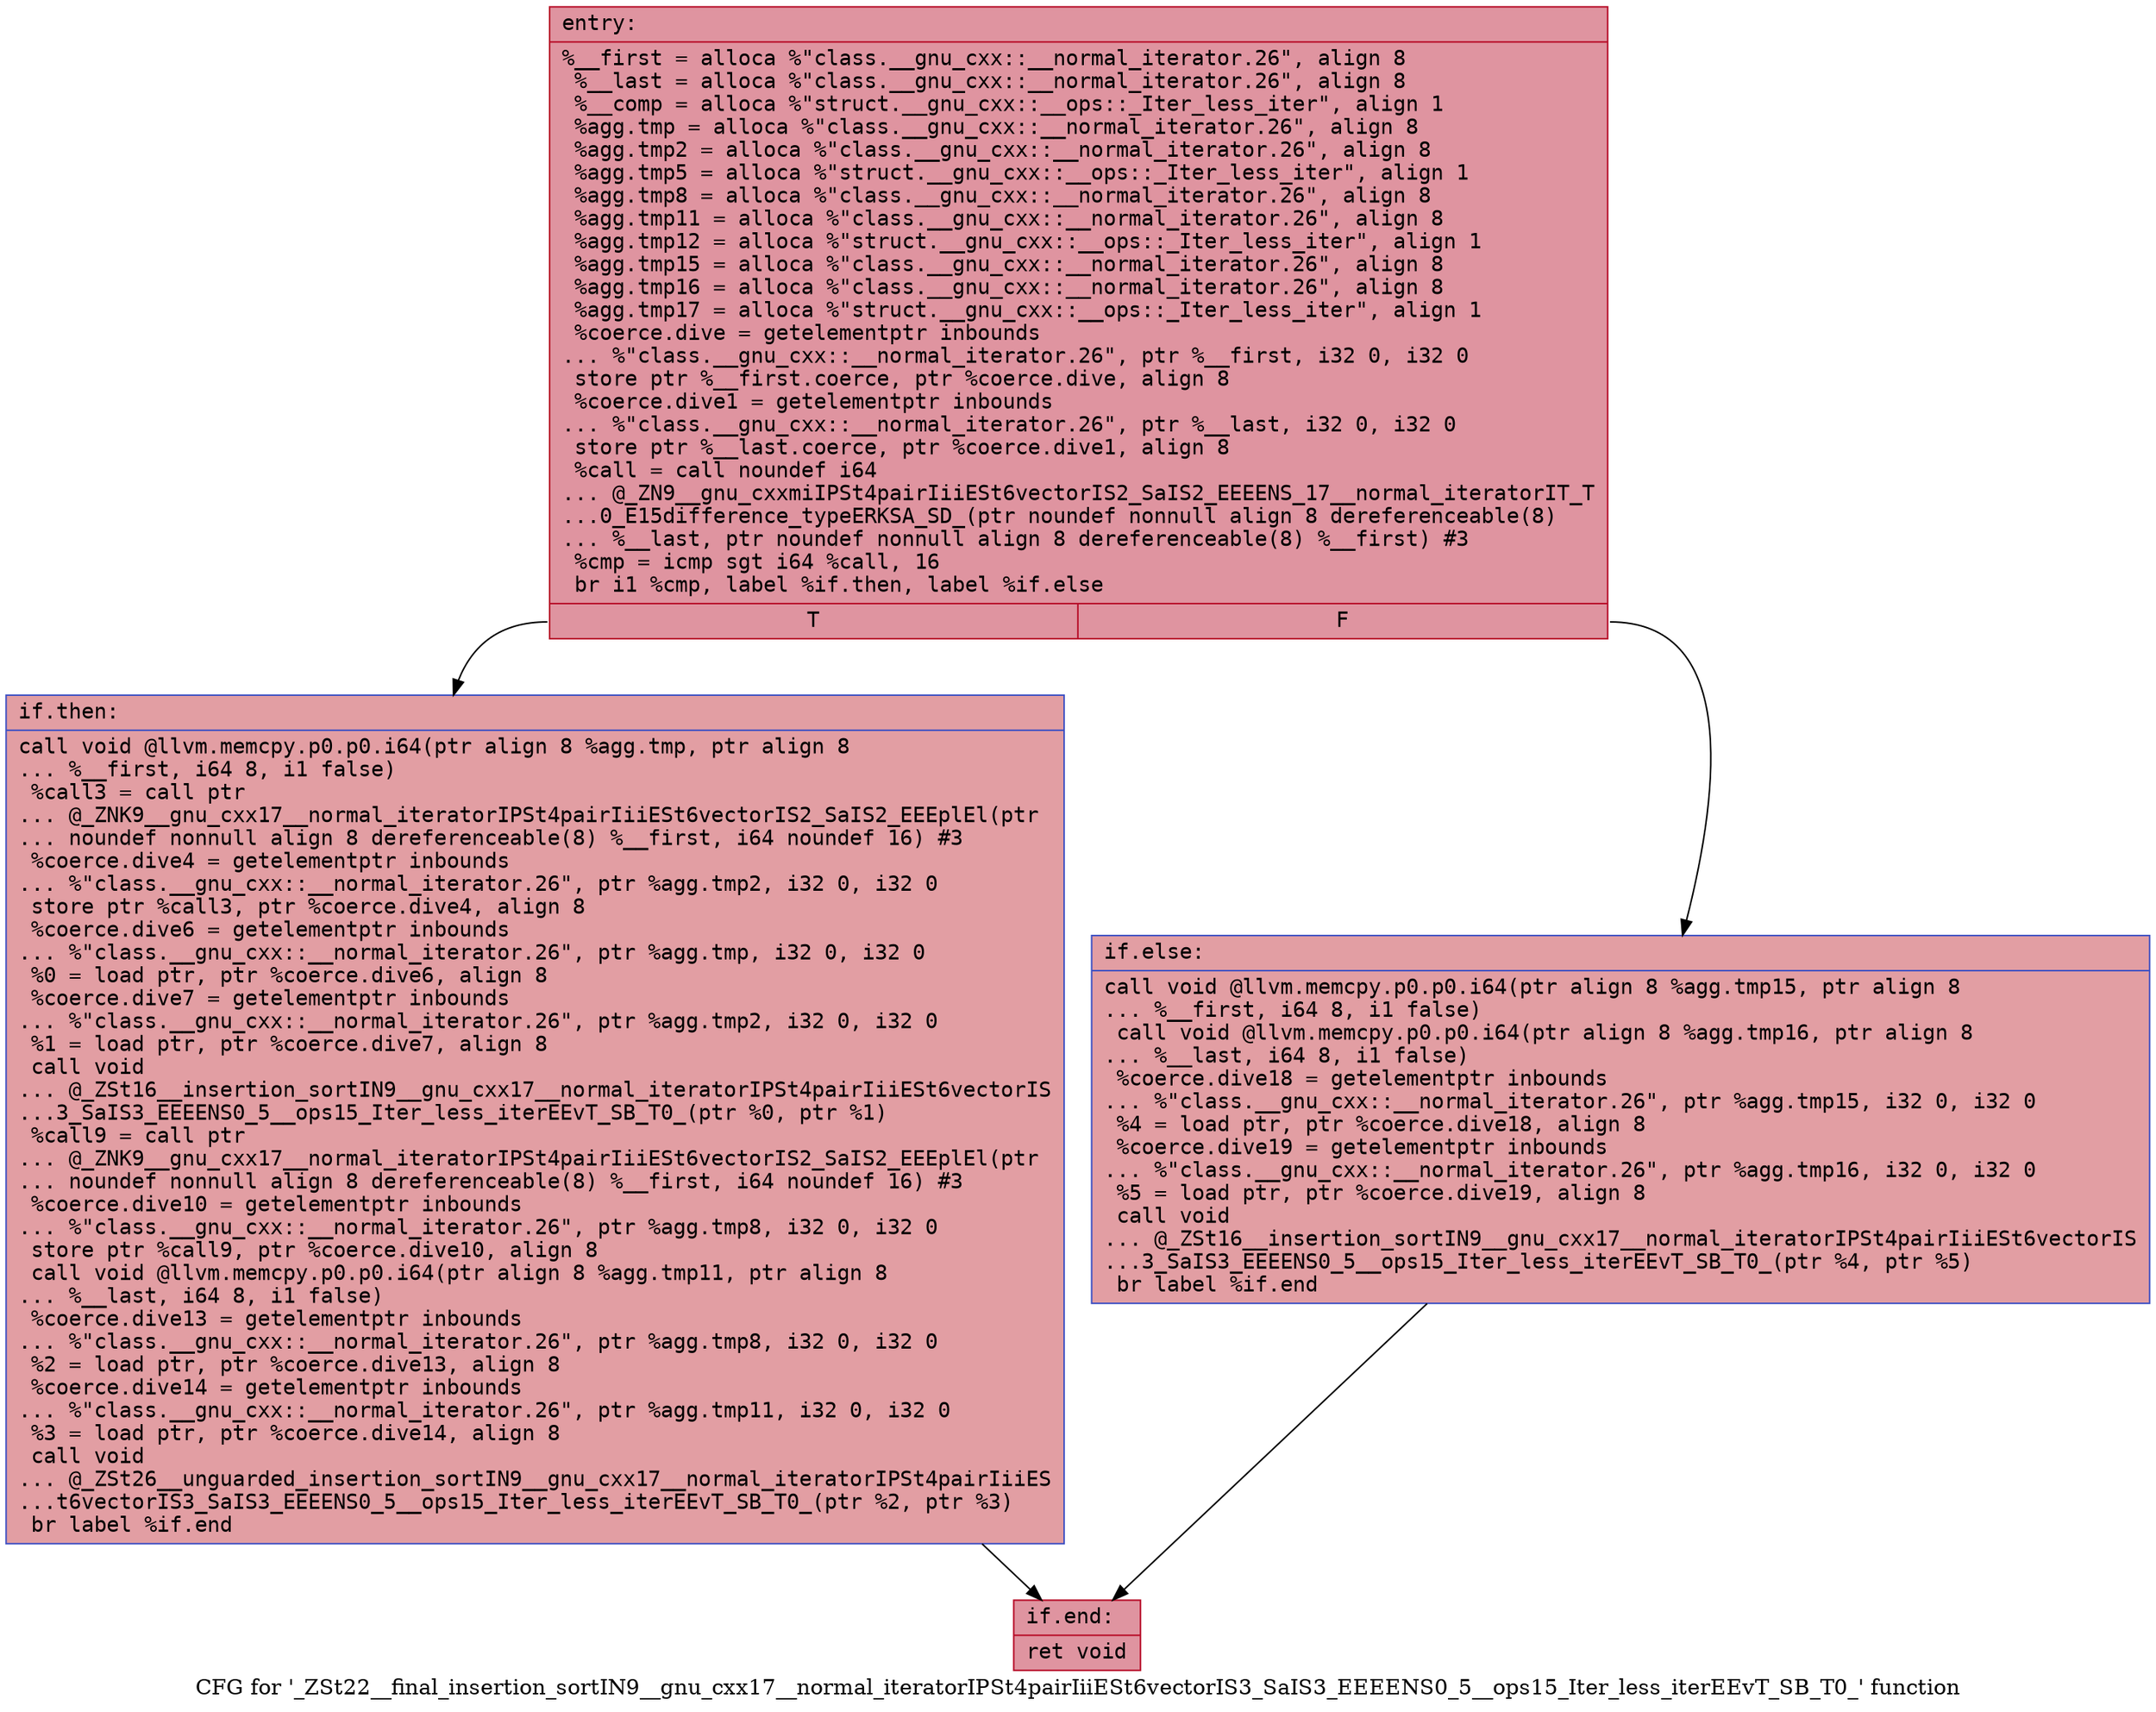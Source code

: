 digraph "CFG for '_ZSt22__final_insertion_sortIN9__gnu_cxx17__normal_iteratorIPSt4pairIiiESt6vectorIS3_SaIS3_EEEENS0_5__ops15_Iter_less_iterEEvT_SB_T0_' function" {
	label="CFG for '_ZSt22__final_insertion_sortIN9__gnu_cxx17__normal_iteratorIPSt4pairIiiESt6vectorIS3_SaIS3_EEEENS0_5__ops15_Iter_less_iterEEvT_SB_T0_' function";

	Node0x56307d732670 [shape=record,color="#b70d28ff", style=filled, fillcolor="#b70d2870" fontname="Courier",label="{entry:\l|  %__first = alloca %\"class.__gnu_cxx::__normal_iterator.26\", align 8\l  %__last = alloca %\"class.__gnu_cxx::__normal_iterator.26\", align 8\l  %__comp = alloca %\"struct.__gnu_cxx::__ops::_Iter_less_iter\", align 1\l  %agg.tmp = alloca %\"class.__gnu_cxx::__normal_iterator.26\", align 8\l  %agg.tmp2 = alloca %\"class.__gnu_cxx::__normal_iterator.26\", align 8\l  %agg.tmp5 = alloca %\"struct.__gnu_cxx::__ops::_Iter_less_iter\", align 1\l  %agg.tmp8 = alloca %\"class.__gnu_cxx::__normal_iterator.26\", align 8\l  %agg.tmp11 = alloca %\"class.__gnu_cxx::__normal_iterator.26\", align 8\l  %agg.tmp12 = alloca %\"struct.__gnu_cxx::__ops::_Iter_less_iter\", align 1\l  %agg.tmp15 = alloca %\"class.__gnu_cxx::__normal_iterator.26\", align 8\l  %agg.tmp16 = alloca %\"class.__gnu_cxx::__normal_iterator.26\", align 8\l  %agg.tmp17 = alloca %\"struct.__gnu_cxx::__ops::_Iter_less_iter\", align 1\l  %coerce.dive = getelementptr inbounds\l... %\"class.__gnu_cxx::__normal_iterator.26\", ptr %__first, i32 0, i32 0\l  store ptr %__first.coerce, ptr %coerce.dive, align 8\l  %coerce.dive1 = getelementptr inbounds\l... %\"class.__gnu_cxx::__normal_iterator.26\", ptr %__last, i32 0, i32 0\l  store ptr %__last.coerce, ptr %coerce.dive1, align 8\l  %call = call noundef i64\l... @_ZN9__gnu_cxxmiIPSt4pairIiiESt6vectorIS2_SaIS2_EEEENS_17__normal_iteratorIT_T\l...0_E15difference_typeERKSA_SD_(ptr noundef nonnull align 8 dereferenceable(8)\l... %__last, ptr noundef nonnull align 8 dereferenceable(8) %__first) #3\l  %cmp = icmp sgt i64 %call, 16\l  br i1 %cmp, label %if.then, label %if.else\l|{<s0>T|<s1>F}}"];
	Node0x56307d732670:s0 -> Node0x56307d733550[tooltip="entry -> if.then\nProbability 50.00%" ];
	Node0x56307d732670:s1 -> Node0x56307d7335c0[tooltip="entry -> if.else\nProbability 50.00%" ];
	Node0x56307d733550 [shape=record,color="#3d50c3ff", style=filled, fillcolor="#be242e70" fontname="Courier",label="{if.then:\l|  call void @llvm.memcpy.p0.p0.i64(ptr align 8 %agg.tmp, ptr align 8\l... %__first, i64 8, i1 false)\l  %call3 = call ptr\l... @_ZNK9__gnu_cxx17__normal_iteratorIPSt4pairIiiESt6vectorIS2_SaIS2_EEEplEl(ptr\l... noundef nonnull align 8 dereferenceable(8) %__first, i64 noundef 16) #3\l  %coerce.dive4 = getelementptr inbounds\l... %\"class.__gnu_cxx::__normal_iterator.26\", ptr %agg.tmp2, i32 0, i32 0\l  store ptr %call3, ptr %coerce.dive4, align 8\l  %coerce.dive6 = getelementptr inbounds\l... %\"class.__gnu_cxx::__normal_iterator.26\", ptr %agg.tmp, i32 0, i32 0\l  %0 = load ptr, ptr %coerce.dive6, align 8\l  %coerce.dive7 = getelementptr inbounds\l... %\"class.__gnu_cxx::__normal_iterator.26\", ptr %agg.tmp2, i32 0, i32 0\l  %1 = load ptr, ptr %coerce.dive7, align 8\l  call void\l... @_ZSt16__insertion_sortIN9__gnu_cxx17__normal_iteratorIPSt4pairIiiESt6vectorIS\l...3_SaIS3_EEEENS0_5__ops15_Iter_less_iterEEvT_SB_T0_(ptr %0, ptr %1)\l  %call9 = call ptr\l... @_ZNK9__gnu_cxx17__normal_iteratorIPSt4pairIiiESt6vectorIS2_SaIS2_EEEplEl(ptr\l... noundef nonnull align 8 dereferenceable(8) %__first, i64 noundef 16) #3\l  %coerce.dive10 = getelementptr inbounds\l... %\"class.__gnu_cxx::__normal_iterator.26\", ptr %agg.tmp8, i32 0, i32 0\l  store ptr %call9, ptr %coerce.dive10, align 8\l  call void @llvm.memcpy.p0.p0.i64(ptr align 8 %agg.tmp11, ptr align 8\l... %__last, i64 8, i1 false)\l  %coerce.dive13 = getelementptr inbounds\l... %\"class.__gnu_cxx::__normal_iterator.26\", ptr %agg.tmp8, i32 0, i32 0\l  %2 = load ptr, ptr %coerce.dive13, align 8\l  %coerce.dive14 = getelementptr inbounds\l... %\"class.__gnu_cxx::__normal_iterator.26\", ptr %agg.tmp11, i32 0, i32 0\l  %3 = load ptr, ptr %coerce.dive14, align 8\l  call void\l... @_ZSt26__unguarded_insertion_sortIN9__gnu_cxx17__normal_iteratorIPSt4pairIiiES\l...t6vectorIS3_SaIS3_EEEENS0_5__ops15_Iter_less_iterEEvT_SB_T0_(ptr %2, ptr %3)\l  br label %if.end\l}"];
	Node0x56307d733550 -> Node0x56307d734cb0[tooltip="if.then -> if.end\nProbability 100.00%" ];
	Node0x56307d7335c0 [shape=record,color="#3d50c3ff", style=filled, fillcolor="#be242e70" fontname="Courier",label="{if.else:\l|  call void @llvm.memcpy.p0.p0.i64(ptr align 8 %agg.tmp15, ptr align 8\l... %__first, i64 8, i1 false)\l  call void @llvm.memcpy.p0.p0.i64(ptr align 8 %agg.tmp16, ptr align 8\l... %__last, i64 8, i1 false)\l  %coerce.dive18 = getelementptr inbounds\l... %\"class.__gnu_cxx::__normal_iterator.26\", ptr %agg.tmp15, i32 0, i32 0\l  %4 = load ptr, ptr %coerce.dive18, align 8\l  %coerce.dive19 = getelementptr inbounds\l... %\"class.__gnu_cxx::__normal_iterator.26\", ptr %agg.tmp16, i32 0, i32 0\l  %5 = load ptr, ptr %coerce.dive19, align 8\l  call void\l... @_ZSt16__insertion_sortIN9__gnu_cxx17__normal_iteratorIPSt4pairIiiESt6vectorIS\l...3_SaIS3_EEEENS0_5__ops15_Iter_less_iterEEvT_SB_T0_(ptr %4, ptr %5)\l  br label %if.end\l}"];
	Node0x56307d7335c0 -> Node0x56307d734cb0[tooltip="if.else -> if.end\nProbability 100.00%" ];
	Node0x56307d734cb0 [shape=record,color="#b70d28ff", style=filled, fillcolor="#b70d2870" fontname="Courier",label="{if.end:\l|  ret void\l}"];
}

